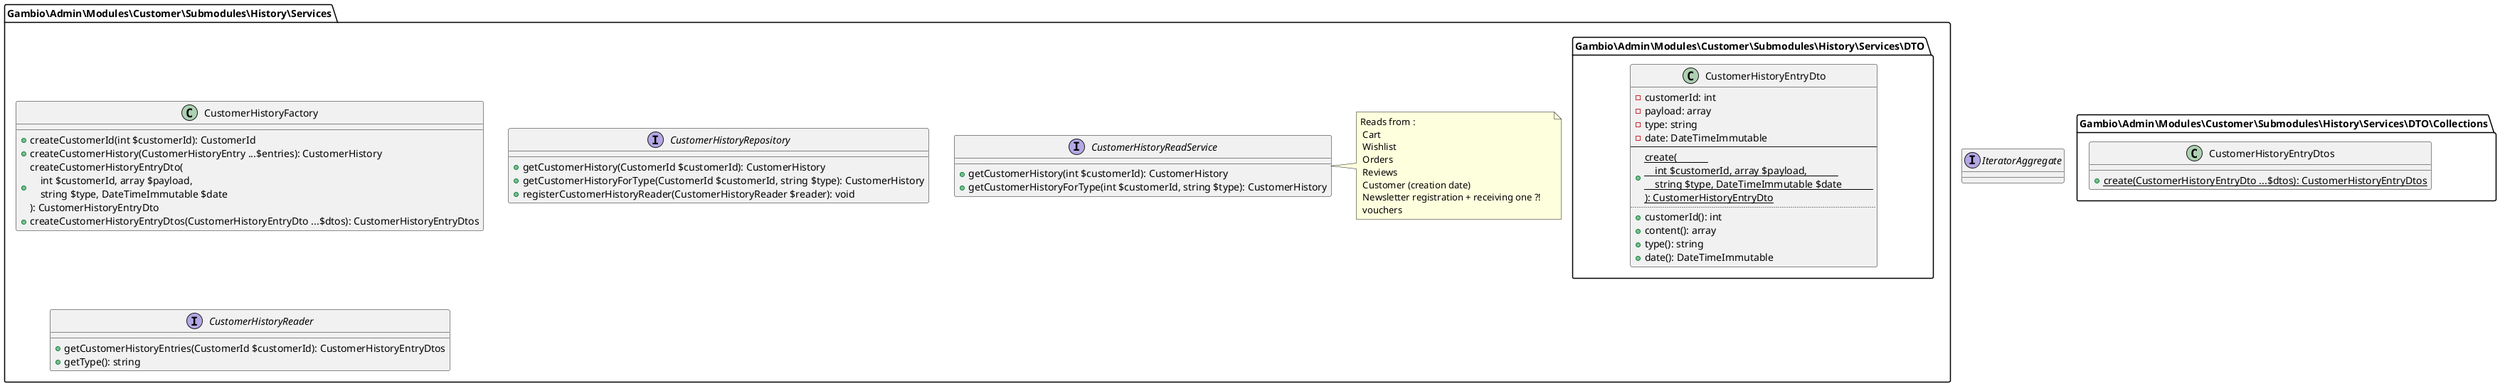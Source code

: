 @startuml
'https://plantuml.com/class-diagram

interface IteratorAggregate

package Gambio\Admin\Modules\Customer\Submodules\History\Services {

    class CustomerHistoryFactory {
        + createCustomerId(int $customerId): CustomerId
        + createCustomerHistory(CustomerHistoryEntry ...$entries): CustomerHistory
        + createCustomerHistoryEntryDto(\
        \n    int $customerId, array $payload,\
        \n    string $type, DateTimeImmutable $date\
        \n): CustomerHistoryEntryDto
        + createCustomerHistoryEntryDtos(CustomerHistoryEntryDto ...$dtos): CustomerHistoryEntryDtos
    }

    interface CustomerHistoryReadService {
        + getCustomerHistory(int $customerId): CustomerHistory
        + getCustomerHistoryForType(int $customerId, string $type): CustomerHistory
    }

    interface CustomerHistoryRepository {
        + getCustomerHistory(CustomerId $customerId): CustomerHistory
        + getCustomerHistoryForType(CustomerId $customerId, string $type): CustomerHistory
        + registerCustomerHistoryReader(CustomerHistoryReader $reader): void
    }

    interface CustomerHistoryReader {
        + getCustomerHistoryEntries(CustomerId $customerId): CustomerHistoryEntryDtos
        + getType(): string
    }

    package Gambio\Admin\Modules\Customer\Submodules\History\Services\DTO {
        class CustomerHistoryEntryDto {
            - customerId: int
            - payload: array
            - type: string
            - date: DateTimeImmutable
            --
            + {static} create(\
            \n    int $customerId, array $payload,\
            \n    string $type, DateTimeImmutable $date\
            \n): CustomerHistoryEntryDto
            ..
            + customerId(): int
            + content(): array
            + type(): string
            + date(): DateTimeImmutable
        }
    }

    note right of CustomerHistoryReadService: Reads from :\
    \n Cart\
    \n Wishlist\
    \n Orders\
    \n Reviews\
    \n Customer (creation date)\
    \n Newsletter registration + receiving one ?!\
    \n vouchers
}

package Gambio\Admin\Modules\Customer\Submodules\History\Services\DTO\Collections {
    class CustomerHistoryEntryDtos {
        + {static} create(CustomerHistoryEntryDto ...$dtos): CustomerHistoryEntryDtos
    }
}

@enduml